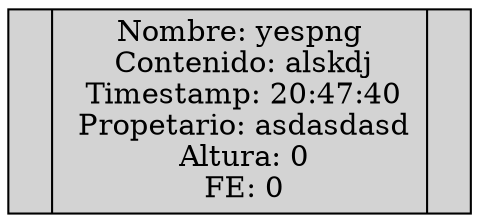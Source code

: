 digraph ARBOL { 
rankdir=TB
node[shape=record,style=filled] 
"yespng"[label ="<C0>|<C1>Nombre: yespng\n Contenido:  alskdj\n Timestamp:  20:47:40\n Propetario:  asdasdasd\n Altura:  0\n FE:  0|<C2>"]; 

}
